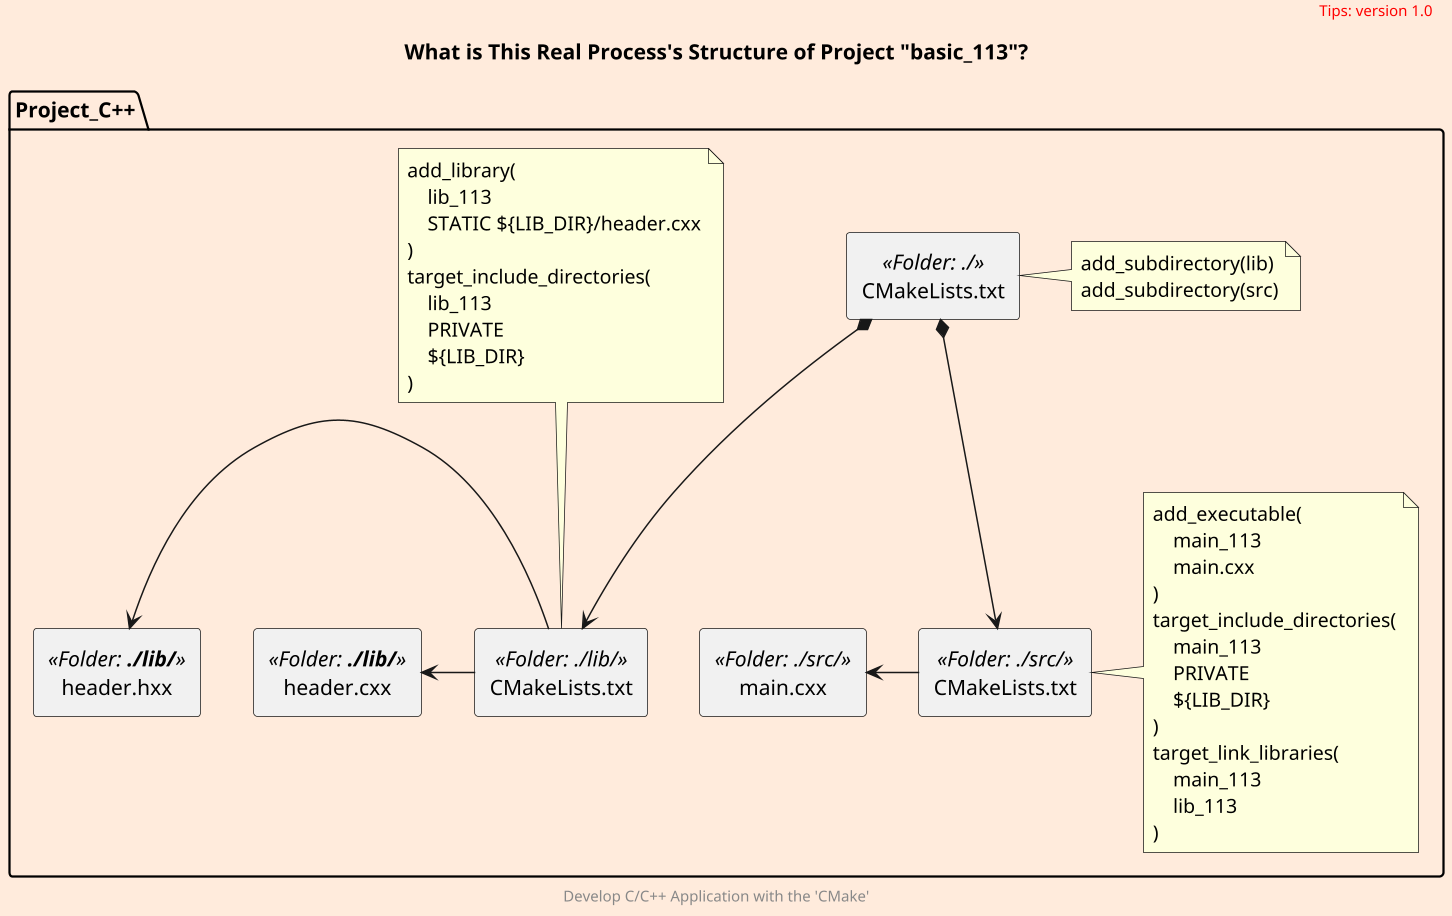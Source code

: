 @startuml
scale 1200 width
skinparam backgroundColor #FFEBDC
scale 1.5

package Project_C++ as project {
    rectangle header.hxx <<Folder: **./lib/**>> as header_hxx
    rectangle header.cxx <<Folder: **./lib/**>> as header_cxx
    rectangle main.cxx <<Folder: ./src/>> as main
    rectangle CMakeLists.txt <<Folder: ./>> as begin
    rectangle CMakeLists.txt <<Folder: ./src/>> as src_list
    rectangle CMakeLists.txt <<Folder: ./lib/>> as lib_list
    'rectangle main_cxx.o <<Binary File>> as o_file

    note right of begin
        add_subdirectory(lib)
        add_subdirectory(src)
    endnote
    note top of lib_list
        add_library(
            lib_113
            STATIC ${LIB_DIR}/header.cxx
        )
        target_include_directories(
            lib_113
            PRIVATE
            ${LIB_DIR}
        )
    endnote
    note right of src_list
        add_executable(
            main_113
            main.cxx
        )
        target_include_directories(
            main_113
            PRIVATE
            ${LIB_DIR}
        )
        target_link_libraries(
            main_113
            lib_113
        )
    endnote
}

begin *--> src_list
begin *--> lib_list
src_list -left-> main
'local_list .(0).> main
lib_list -left-> header_cxx
lib_list -left-> header_hxx

title
    What is This Real Process's Structure of Project "basic_113"?
end title

header
<font color=red>Tips: version 1.0</font>
endheader

center footer Develop C/C++ Application with the 'CMake'

@enduml